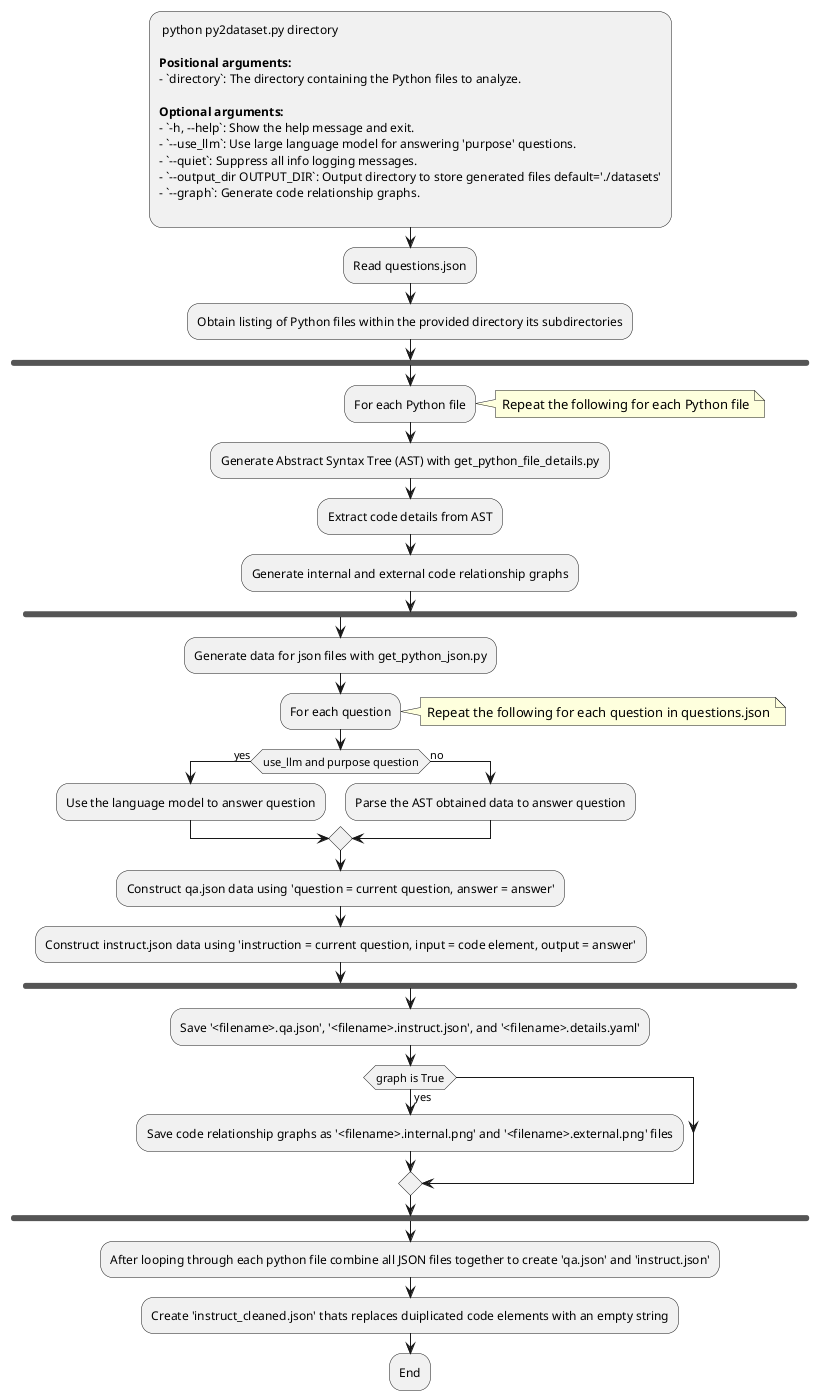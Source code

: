 @startuml
: python py2dataset.py directory

**Positional arguments:**
- `directory`: The directory containing the Python files to analyze.

**Optional arguments:**
- `-h, --help`: Show the help message and exit.
- `--use_llm`: Use large language model for answering 'purpose' questions.
- `--quiet`: Suppress all info logging messages.
- `--output_dir OUTPUT_DIR`: Output directory to store generated files default='./datasets'
- `--graph`: Generate code relationship graphs.
;

:Read questions.json;
:Obtain listing of Python files within the provided directory its subdirectories;
fork
    :For each Python file;
    note right
    Repeat the following for each Python file
    end note
    :Generate Abstract Syntax Tree (AST) with get_python_file_details.py;
    :Extract code details from AST;
    :Generate internal and external code relationship graphs;
    fork
        :Generate data for json files with get_python_json.py;
        :For each question;
        note right
        Repeat the following for each question in questions.json
        end note
        if (use_llm and purpose question) then (yes)
            :Use the language model to answer question;
        else (no)
            :Parse the AST obtained data to answer question;
        endif
        :Construct qa.json data using 'question = current question, answer = answer';
        :Construct instruct.json data using 'instruction = current question, input = code element, output = answer';
     endfork
     :Save '<filename>.qa.json', '<filename>.instruct.json', and '<filename>.details.yaml';
     if (graph is True) then (yes)
         :Save code relationship graphs as '<filename>.internal.png' and '<filename>.external.png' files;
     endif
endfork
:After looping through each python file combine all JSON files together to create 'qa.json' and 'instruct.json';
:Create 'instruct_cleaned.json' thats replaces duiplicated code elements with an empty string;
:End;
@enduml